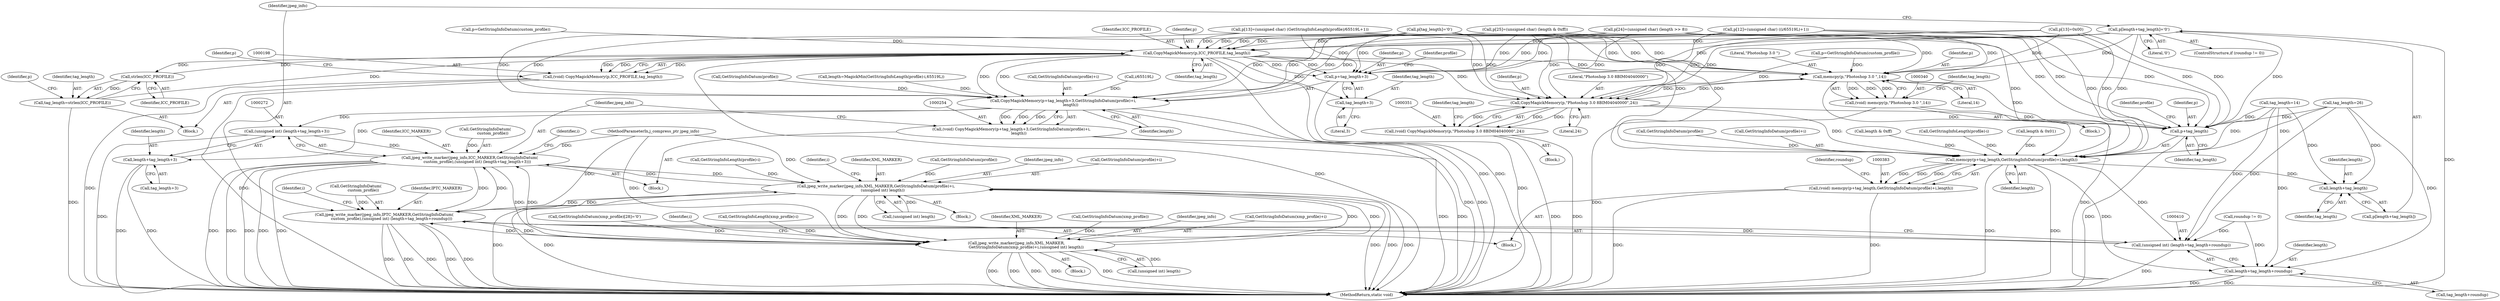 digraph "0_ImageMagick_9e187b73a8a1290bb0e1a1c878f8be1917aa8742@pointer" {
"1000397" [label="(Call,p[length+tag_length]='\0')"];
"1000199" [label="(Call,CopyMagickMemory(p,ICC_PROFILE,tag_length))"];
"1000191" [label="(Call,strlen(ICC_PROFILE))"];
"1000189" [label="(Call,tag_length=strlen(ICC_PROFILE))"];
"1000197" [label="(Call,(void) CopyMagickMemory(p,ICC_PROFILE,tag_length))"];
"1000255" [label="(Call,CopyMagickMemory(p+tag_length+3,GetStringInfoDatum(profile)+i,\n            length))"];
"1000253" [label="(Call,(void) CopyMagickMemory(p+tag_length+3,GetStringInfoDatum(profile)+i,\n            length))"];
"1000271" [label="(Call,(unsigned int) (length+tag_length+3))"];
"1000266" [label="(Call,jpeg_write_marker(jpeg_info,ICC_MARKER,GetStringInfoDatum(\n            custom_profile),(unsigned int) (length+tag_length+3)))"];
"1000171" [label="(Call,jpeg_write_marker(jpeg_info,XML_MARKER,GetStringInfoDatum(profile)+i,\n           (unsigned int) length))"];
"1000404" [label="(Call,jpeg_write_marker(jpeg_info,IPTC_MARKER,GetStringInfoDatum(\n            custom_profile),(unsigned int) (length+tag_length+roundup)))"];
"1000472" [label="(Call,jpeg_write_marker(jpeg_info,XML_MARKER,\n                GetStringInfoDatum(xmp_profile)+i,(unsigned int) length))"];
"1000273" [label="(Call,length+tag_length+3)"];
"1000256" [label="(Call,p+tag_length+3)"];
"1000258" [label="(Call,tag_length+3)"];
"1000341" [label="(Call,memcpy(p,\"Photoshop 3.0 \",14))"];
"1000339" [label="(Call,(void) memcpy(p,\"Photoshop 3.0 \",14))"];
"1000352" [label="(Call,CopyMagickMemory(p,\"Photoshop 3.0 8BIM\04\04\0\0\0\0\",24))"];
"1000350" [label="(Call,(void) CopyMagickMemory(p,\"Photoshop 3.0 8BIM\04\04\0\0\0\0\",24))"];
"1000384" [label="(Call,memcpy(p+tag_length,GetStringInfoDatum(profile)+i,length))"];
"1000382" [label="(Call,(void) memcpy(p+tag_length,GetStringInfoDatum(profile)+i,length))"];
"1000400" [label="(Call,length+tag_length)"];
"1000409" [label="(Call,(unsigned int) (length+tag_length+roundup))"];
"1000411" [label="(Call,length+tag_length+roundup)"];
"1000385" [label="(Call,p+tag_length)"];
"1000241" [label="(Call,p[13]=(unsigned char) (GetStringInfoLength(profile)/65519L+1))"];
"1000269" [label="(Call,GetStringInfoDatum(\n            custom_profile))"];
"1000355" [label="(Literal,24)"];
"1000200" [label="(Identifier,p)"];
"1000222" [label="(Call,length=MagickMin(GetStringInfoLength(profile)-i,65519L))"];
"1000256" [label="(Call,p+tag_length+3)"];
"1000266" [label="(Call,jpeg_write_marker(jpeg_info,ICC_MARKER,GetStringInfoDatum(\n            custom_profile),(unsigned int) (length+tag_length+3)))"];
"1000262" [label="(Call,GetStringInfoDatum(profile))"];
"1000344" [label="(Literal,14)"];
"1000404" [label="(Call,jpeg_write_marker(jpeg_info,IPTC_MARKER,GetStringInfoDatum(\n            custom_profile),(unsigned int) (length+tag_length+roundup)))"];
"1000171" [label="(Call,jpeg_write_marker(jpeg_info,XML_MARKER,GetStringInfoDatum(profile)+i,\n           (unsigned int) length))"];
"1000463" [label="(Block,)"];
"1000178" [label="(Call,(unsigned int) length)"];
"1000413" [label="(Call,tag_length+roundup)"];
"1000199" [label="(Call,CopyMagickMemory(p,ICC_PROFILE,tag_length))"];
"1000472" [label="(Call,jpeg_write_marker(jpeg_info,XML_MARKER,\n                GetStringInfoDatum(xmp_profile)+i,(unsigned int) length))"];
"1000259" [label="(Identifier,tag_length)"];
"1000356" [label="(Call,tag_length=26)"];
"1000257" [label="(Identifier,p)"];
"1000271" [label="(Call,(unsigned int) (length+tag_length+3))"];
"1000316" [label="(Call,GetStringInfoLength(profile)-i)"];
"1000343" [label="(Literal,\"Photoshop 3.0 \")"];
"1000377" [label="(Call,p[13]=0x00)"];
"1000219" [label="(Identifier,i)"];
"1000275" [label="(Call,tag_length+3)"];
"1000394" [label="(Call,roundup != 0)"];
"1000230" [label="(Call,p[12]=(unsigned char) ((i/65519L)+1))"];
"1000505" [label="(MethodReturn,static void)"];
"1000310" [label="(Identifier,i)"];
"1000403" [label="(Literal,'\0')"];
"1000393" [label="(ControlStructure,if (roundup != 0))"];
"1000474" [label="(Identifier,XML_MARKER)"];
"1000173" [label="(Identifier,XML_MARKER)"];
"1000325" [label="(Call,length & 0x01)"];
"1000398" [label="(Call,p[length+tag_length])"];
"1000205" [label="(Identifier,p)"];
"1000407" [label="(Call,GetStringInfoDatum(\n            custom_profile))"];
"1000479" [label="(Call,(unsigned int) length)"];
"1000203" [label="(Call,p[tag_length]='\0')"];
"1000352" [label="(Call,CopyMagickMemory(p,\"Photoshop 3.0 8BIM\04\04\0\0\0\0\",24))"];
"1000476" [label="(Call,GetStringInfoDatum(xmp_profile))"];
"1000190" [label="(Identifier,tag_length)"];
"1000261" [label="(Call,GetStringInfoDatum(profile)+i)"];
"1000406" [label="(Identifier,IPTC_MARKER)"];
"1000473" [label="(Identifier,jpeg_info)"];
"1000162" [label="(Block,)"];
"1000202" [label="(Identifier,tag_length)"];
"1000475" [label="(Call,GetStringInfoDatum(xmp_profile)+i)"];
"1000175" [label="(Call,GetStringInfoDatum(profile))"];
"1000172" [label="(Identifier,jpeg_info)"];
"1000268" [label="(Identifier,ICC_MARKER)"];
"1000191" [label="(Call,strlen(ICC_PROFILE))"];
"1000392" [label="(Identifier,length)"];
"1000389" [label="(Call,GetStringInfoDatum(profile))"];
"1000260" [label="(Literal,3)"];
"1000397" [label="(Call,p[length+tag_length]='\0')"];
"1000273" [label="(Call,length+tag_length+3)"];
"1000345" [label="(Call,tag_length=14)"];
"1000139" [label="(Call,p=GetStringInfoDatum(custom_profile))"];
"1000395" [label="(Identifier,roundup)"];
"1000174" [label="(Call,GetStringInfoDatum(profile)+i)"];
"1000192" [label="(Identifier,ICC_PROFILE)"];
"1000444" [label="(Call,GetStringInfoDatum(xmp_profile)[28]='\0')"];
"1000385" [label="(Call,p+tag_length)"];
"1000103" [label="(MethodParameterIn,j_compress_ptr jpeg_info)"];
"1000193" [label="(Call,p=GetStringInfoDatum(custom_profile))"];
"1000400" [label="(Call,length+tag_length)"];
"1000411" [label="(Call,length+tag_length+roundup)"];
"1000267" [label="(Identifier,jpeg_info)"];
"1000368" [label="(Call,p[25]=(unsigned char) (length & 0xff))"];
"1000339" [label="(Call,(void) memcpy(p,\"Photoshop 3.0 \",14))"];
"1000412" [label="(Identifier,length)"];
"1000265" [label="(Identifier,length)"];
"1000341" [label="(Call,memcpy(p,\"Photoshop 3.0 \",14))"];
"1000384" [label="(Call,memcpy(p+tag_length,GetStringInfoDatum(profile)+i,length))"];
"1000350" [label="(Call,(void) CopyMagickMemory(p,\"Photoshop 3.0 8BIM\04\04\0\0\0\0\",24))"];
"1000201" [label="(Identifier,ICC_PROFILE)"];
"1000382" [label="(Call,(void) memcpy(p+tag_length,GetStringInfoDatum(profile)+i,length))"];
"1000189" [label="(Call,tag_length=strlen(ICC_PROFILE))"];
"1000390" [label="(Identifier,profile)"];
"1000258" [label="(Call,tag_length+3)"];
"1000349" [label="(Block,)"];
"1000346" [label="(Identifier,tag_length)"];
"1000197" [label="(Call,(void) CopyMagickMemory(p,ICC_PROFILE,tag_length))"];
"1000401" [label="(Identifier,length)"];
"1000357" [label="(Identifier,tag_length)"];
"1000237" [label="(Call,i/65519L)"];
"1000263" [label="(Identifier,profile)"];
"1000388" [label="(Call,GetStringInfoDatum(profile)+i)"];
"1000194" [label="(Identifier,p)"];
"1000274" [label="(Identifier,length)"];
"1000166" [label="(Call,GetStringInfoLength(profile)-i)"];
"1000160" [label="(Identifier,i)"];
"1000187" [label="(Block,)"];
"1000387" [label="(Identifier,tag_length)"];
"1000386" [label="(Identifier,p)"];
"1000461" [label="(Identifier,i)"];
"1000221" [label="(Block,)"];
"1000354" [label="(Literal,\"Photoshop 3.0 8BIM\04\04\0\0\0\0\")"];
"1000338" [label="(Block,)"];
"1000342" [label="(Identifier,p)"];
"1000253" [label="(Call,(void) CopyMagickMemory(p+tag_length+3,GetStringInfoDatum(profile)+i,\n            length))"];
"1000374" [label="(Call,length & 0xff)"];
"1000312" [label="(Block,)"];
"1000467" [label="(Call,GetStringInfoLength(xmp_profile)-i)"];
"1000402" [label="(Identifier,tag_length)"];
"1000359" [label="(Call,p[24]=(unsigned char) (length >> 8))"];
"1000353" [label="(Identifier,p)"];
"1000409" [label="(Call,(unsigned int) (length+tag_length+roundup))"];
"1000405" [label="(Identifier,jpeg_info)"];
"1000255" [label="(Call,CopyMagickMemory(p+tag_length+3,GetStringInfoDatum(profile)+i,\n            length))"];
"1000397" -> "1000393"  [label="AST: "];
"1000397" -> "1000403"  [label="CFG: "];
"1000398" -> "1000397"  [label="AST: "];
"1000403" -> "1000397"  [label="AST: "];
"1000405" -> "1000397"  [label="CFG: "];
"1000397" -> "1000505"  [label="DDG: "];
"1000397" -> "1000199"  [label="DDG: "];
"1000397" -> "1000255"  [label="DDG: "];
"1000397" -> "1000256"  [label="DDG: "];
"1000397" -> "1000341"  [label="DDG: "];
"1000397" -> "1000352"  [label="DDG: "];
"1000397" -> "1000384"  [label="DDG: "];
"1000397" -> "1000385"  [label="DDG: "];
"1000199" -> "1000197"  [label="AST: "];
"1000199" -> "1000202"  [label="CFG: "];
"1000200" -> "1000199"  [label="AST: "];
"1000201" -> "1000199"  [label="AST: "];
"1000202" -> "1000199"  [label="AST: "];
"1000197" -> "1000199"  [label="CFG: "];
"1000199" -> "1000505"  [label="DDG: "];
"1000199" -> "1000505"  [label="DDG: "];
"1000199" -> "1000505"  [label="DDG: "];
"1000199" -> "1000191"  [label="DDG: "];
"1000199" -> "1000197"  [label="DDG: "];
"1000199" -> "1000197"  [label="DDG: "];
"1000199" -> "1000197"  [label="DDG: "];
"1000368" -> "1000199"  [label="DDG: "];
"1000193" -> "1000199"  [label="DDG: "];
"1000230" -> "1000199"  [label="DDG: "];
"1000241" -> "1000199"  [label="DDG: "];
"1000203" -> "1000199"  [label="DDG: "];
"1000359" -> "1000199"  [label="DDG: "];
"1000377" -> "1000199"  [label="DDG: "];
"1000191" -> "1000199"  [label="DDG: "];
"1000189" -> "1000199"  [label="DDG: "];
"1000199" -> "1000255"  [label="DDG: "];
"1000199" -> "1000255"  [label="DDG: "];
"1000199" -> "1000256"  [label="DDG: "];
"1000199" -> "1000256"  [label="DDG: "];
"1000199" -> "1000258"  [label="DDG: "];
"1000199" -> "1000341"  [label="DDG: "];
"1000199" -> "1000352"  [label="DDG: "];
"1000191" -> "1000189"  [label="AST: "];
"1000191" -> "1000192"  [label="CFG: "];
"1000192" -> "1000191"  [label="AST: "];
"1000189" -> "1000191"  [label="CFG: "];
"1000191" -> "1000189"  [label="DDG: "];
"1000189" -> "1000187"  [label="AST: "];
"1000190" -> "1000189"  [label="AST: "];
"1000194" -> "1000189"  [label="CFG: "];
"1000189" -> "1000505"  [label="DDG: "];
"1000197" -> "1000187"  [label="AST: "];
"1000198" -> "1000197"  [label="AST: "];
"1000205" -> "1000197"  [label="CFG: "];
"1000197" -> "1000505"  [label="DDG: "];
"1000197" -> "1000505"  [label="DDG: "];
"1000255" -> "1000253"  [label="AST: "];
"1000255" -> "1000265"  [label="CFG: "];
"1000256" -> "1000255"  [label="AST: "];
"1000261" -> "1000255"  [label="AST: "];
"1000265" -> "1000255"  [label="AST: "];
"1000253" -> "1000255"  [label="CFG: "];
"1000255" -> "1000505"  [label="DDG: "];
"1000255" -> "1000505"  [label="DDG: "];
"1000255" -> "1000253"  [label="DDG: "];
"1000255" -> "1000253"  [label="DDG: "];
"1000255" -> "1000253"  [label="DDG: "];
"1000368" -> "1000255"  [label="DDG: "];
"1000230" -> "1000255"  [label="DDG: "];
"1000359" -> "1000255"  [label="DDG: "];
"1000241" -> "1000255"  [label="DDG: "];
"1000203" -> "1000255"  [label="DDG: "];
"1000262" -> "1000255"  [label="DDG: "];
"1000237" -> "1000255"  [label="DDG: "];
"1000222" -> "1000255"  [label="DDG: "];
"1000255" -> "1000271"  [label="DDG: "];
"1000255" -> "1000273"  [label="DDG: "];
"1000253" -> "1000221"  [label="AST: "];
"1000254" -> "1000253"  [label="AST: "];
"1000267" -> "1000253"  [label="CFG: "];
"1000253" -> "1000505"  [label="DDG: "];
"1000253" -> "1000505"  [label="DDG: "];
"1000271" -> "1000266"  [label="AST: "];
"1000271" -> "1000273"  [label="CFG: "];
"1000272" -> "1000271"  [label="AST: "];
"1000273" -> "1000271"  [label="AST: "];
"1000266" -> "1000271"  [label="CFG: "];
"1000271" -> "1000505"  [label="DDG: "];
"1000271" -> "1000266"  [label="DDG: "];
"1000266" -> "1000221"  [label="AST: "];
"1000267" -> "1000266"  [label="AST: "];
"1000268" -> "1000266"  [label="AST: "];
"1000269" -> "1000266"  [label="AST: "];
"1000219" -> "1000266"  [label="CFG: "];
"1000266" -> "1000505"  [label="DDG: "];
"1000266" -> "1000505"  [label="DDG: "];
"1000266" -> "1000505"  [label="DDG: "];
"1000266" -> "1000505"  [label="DDG: "];
"1000266" -> "1000505"  [label="DDG: "];
"1000266" -> "1000171"  [label="DDG: "];
"1000171" -> "1000266"  [label="DDG: "];
"1000404" -> "1000266"  [label="DDG: "];
"1000472" -> "1000266"  [label="DDG: "];
"1000103" -> "1000266"  [label="DDG: "];
"1000269" -> "1000266"  [label="DDG: "];
"1000266" -> "1000404"  [label="DDG: "];
"1000266" -> "1000472"  [label="DDG: "];
"1000171" -> "1000162"  [label="AST: "];
"1000171" -> "1000178"  [label="CFG: "];
"1000172" -> "1000171"  [label="AST: "];
"1000173" -> "1000171"  [label="AST: "];
"1000174" -> "1000171"  [label="AST: "];
"1000178" -> "1000171"  [label="AST: "];
"1000160" -> "1000171"  [label="CFG: "];
"1000171" -> "1000505"  [label="DDG: "];
"1000171" -> "1000505"  [label="DDG: "];
"1000171" -> "1000505"  [label="DDG: "];
"1000171" -> "1000505"  [label="DDG: "];
"1000171" -> "1000505"  [label="DDG: "];
"1000404" -> "1000171"  [label="DDG: "];
"1000472" -> "1000171"  [label="DDG: "];
"1000472" -> "1000171"  [label="DDG: "];
"1000103" -> "1000171"  [label="DDG: "];
"1000175" -> "1000171"  [label="DDG: "];
"1000166" -> "1000171"  [label="DDG: "];
"1000178" -> "1000171"  [label="DDG: "];
"1000171" -> "1000404"  [label="DDG: "];
"1000171" -> "1000472"  [label="DDG: "];
"1000171" -> "1000472"  [label="DDG: "];
"1000404" -> "1000312"  [label="AST: "];
"1000404" -> "1000409"  [label="CFG: "];
"1000405" -> "1000404"  [label="AST: "];
"1000406" -> "1000404"  [label="AST: "];
"1000407" -> "1000404"  [label="AST: "];
"1000409" -> "1000404"  [label="AST: "];
"1000310" -> "1000404"  [label="CFG: "];
"1000404" -> "1000505"  [label="DDG: "];
"1000404" -> "1000505"  [label="DDG: "];
"1000404" -> "1000505"  [label="DDG: "];
"1000404" -> "1000505"  [label="DDG: "];
"1000404" -> "1000505"  [label="DDG: "];
"1000472" -> "1000404"  [label="DDG: "];
"1000103" -> "1000404"  [label="DDG: "];
"1000407" -> "1000404"  [label="DDG: "];
"1000409" -> "1000404"  [label="DDG: "];
"1000404" -> "1000472"  [label="DDG: "];
"1000472" -> "1000463"  [label="AST: "];
"1000472" -> "1000479"  [label="CFG: "];
"1000473" -> "1000472"  [label="AST: "];
"1000474" -> "1000472"  [label="AST: "];
"1000475" -> "1000472"  [label="AST: "];
"1000479" -> "1000472"  [label="AST: "];
"1000461" -> "1000472"  [label="CFG: "];
"1000472" -> "1000505"  [label="DDG: "];
"1000472" -> "1000505"  [label="DDG: "];
"1000472" -> "1000505"  [label="DDG: "];
"1000472" -> "1000505"  [label="DDG: "];
"1000472" -> "1000505"  [label="DDG: "];
"1000103" -> "1000472"  [label="DDG: "];
"1000444" -> "1000472"  [label="DDG: "];
"1000476" -> "1000472"  [label="DDG: "];
"1000467" -> "1000472"  [label="DDG: "];
"1000479" -> "1000472"  [label="DDG: "];
"1000273" -> "1000275"  [label="CFG: "];
"1000274" -> "1000273"  [label="AST: "];
"1000275" -> "1000273"  [label="AST: "];
"1000273" -> "1000505"  [label="DDG: "];
"1000273" -> "1000505"  [label="DDG: "];
"1000256" -> "1000258"  [label="CFG: "];
"1000257" -> "1000256"  [label="AST: "];
"1000258" -> "1000256"  [label="AST: "];
"1000263" -> "1000256"  [label="CFG: "];
"1000256" -> "1000505"  [label="DDG: "];
"1000368" -> "1000256"  [label="DDG: "];
"1000230" -> "1000256"  [label="DDG: "];
"1000359" -> "1000256"  [label="DDG: "];
"1000241" -> "1000256"  [label="DDG: "];
"1000203" -> "1000256"  [label="DDG: "];
"1000258" -> "1000260"  [label="CFG: "];
"1000259" -> "1000258"  [label="AST: "];
"1000260" -> "1000258"  [label="AST: "];
"1000341" -> "1000339"  [label="AST: "];
"1000341" -> "1000344"  [label="CFG: "];
"1000342" -> "1000341"  [label="AST: "];
"1000343" -> "1000341"  [label="AST: "];
"1000344" -> "1000341"  [label="AST: "];
"1000339" -> "1000341"  [label="CFG: "];
"1000341" -> "1000339"  [label="DDG: "];
"1000341" -> "1000339"  [label="DDG: "];
"1000341" -> "1000339"  [label="DDG: "];
"1000368" -> "1000341"  [label="DDG: "];
"1000139" -> "1000341"  [label="DDG: "];
"1000230" -> "1000341"  [label="DDG: "];
"1000241" -> "1000341"  [label="DDG: "];
"1000203" -> "1000341"  [label="DDG: "];
"1000359" -> "1000341"  [label="DDG: "];
"1000377" -> "1000341"  [label="DDG: "];
"1000352" -> "1000341"  [label="DDG: "];
"1000341" -> "1000352"  [label="DDG: "];
"1000341" -> "1000384"  [label="DDG: "];
"1000341" -> "1000385"  [label="DDG: "];
"1000339" -> "1000338"  [label="AST: "];
"1000340" -> "1000339"  [label="AST: "];
"1000346" -> "1000339"  [label="CFG: "];
"1000339" -> "1000505"  [label="DDG: "];
"1000339" -> "1000505"  [label="DDG: "];
"1000352" -> "1000350"  [label="AST: "];
"1000352" -> "1000355"  [label="CFG: "];
"1000353" -> "1000352"  [label="AST: "];
"1000354" -> "1000352"  [label="AST: "];
"1000355" -> "1000352"  [label="AST: "];
"1000350" -> "1000352"  [label="CFG: "];
"1000352" -> "1000350"  [label="DDG: "];
"1000352" -> "1000350"  [label="DDG: "];
"1000352" -> "1000350"  [label="DDG: "];
"1000368" -> "1000352"  [label="DDG: "];
"1000139" -> "1000352"  [label="DDG: "];
"1000230" -> "1000352"  [label="DDG: "];
"1000241" -> "1000352"  [label="DDG: "];
"1000203" -> "1000352"  [label="DDG: "];
"1000359" -> "1000352"  [label="DDG: "];
"1000377" -> "1000352"  [label="DDG: "];
"1000352" -> "1000384"  [label="DDG: "];
"1000352" -> "1000385"  [label="DDG: "];
"1000350" -> "1000349"  [label="AST: "];
"1000351" -> "1000350"  [label="AST: "];
"1000357" -> "1000350"  [label="CFG: "];
"1000350" -> "1000505"  [label="DDG: "];
"1000350" -> "1000505"  [label="DDG: "];
"1000384" -> "1000382"  [label="AST: "];
"1000384" -> "1000392"  [label="CFG: "];
"1000385" -> "1000384"  [label="AST: "];
"1000388" -> "1000384"  [label="AST: "];
"1000392" -> "1000384"  [label="AST: "];
"1000382" -> "1000384"  [label="CFG: "];
"1000384" -> "1000505"  [label="DDG: "];
"1000384" -> "1000505"  [label="DDG: "];
"1000384" -> "1000382"  [label="DDG: "];
"1000384" -> "1000382"  [label="DDG: "];
"1000384" -> "1000382"  [label="DDG: "];
"1000368" -> "1000384"  [label="DDG: "];
"1000203" -> "1000384"  [label="DDG: "];
"1000230" -> "1000384"  [label="DDG: "];
"1000359" -> "1000384"  [label="DDG: "];
"1000377" -> "1000384"  [label="DDG: "];
"1000356" -> "1000384"  [label="DDG: "];
"1000345" -> "1000384"  [label="DDG: "];
"1000389" -> "1000384"  [label="DDG: "];
"1000316" -> "1000384"  [label="DDG: "];
"1000325" -> "1000384"  [label="DDG: "];
"1000374" -> "1000384"  [label="DDG: "];
"1000384" -> "1000400"  [label="DDG: "];
"1000384" -> "1000409"  [label="DDG: "];
"1000384" -> "1000411"  [label="DDG: "];
"1000382" -> "1000312"  [label="AST: "];
"1000383" -> "1000382"  [label="AST: "];
"1000395" -> "1000382"  [label="CFG: "];
"1000382" -> "1000505"  [label="DDG: "];
"1000382" -> "1000505"  [label="DDG: "];
"1000400" -> "1000398"  [label="AST: "];
"1000400" -> "1000402"  [label="CFG: "];
"1000401" -> "1000400"  [label="AST: "];
"1000402" -> "1000400"  [label="AST: "];
"1000398" -> "1000400"  [label="CFG: "];
"1000356" -> "1000400"  [label="DDG: "];
"1000345" -> "1000400"  [label="DDG: "];
"1000409" -> "1000411"  [label="CFG: "];
"1000410" -> "1000409"  [label="AST: "];
"1000411" -> "1000409"  [label="AST: "];
"1000409" -> "1000505"  [label="DDG: "];
"1000356" -> "1000409"  [label="DDG: "];
"1000345" -> "1000409"  [label="DDG: "];
"1000394" -> "1000409"  [label="DDG: "];
"1000411" -> "1000413"  [label="CFG: "];
"1000412" -> "1000411"  [label="AST: "];
"1000413" -> "1000411"  [label="AST: "];
"1000411" -> "1000505"  [label="DDG: "];
"1000411" -> "1000505"  [label="DDG: "];
"1000356" -> "1000411"  [label="DDG: "];
"1000345" -> "1000411"  [label="DDG: "];
"1000394" -> "1000411"  [label="DDG: "];
"1000385" -> "1000387"  [label="CFG: "];
"1000386" -> "1000385"  [label="AST: "];
"1000387" -> "1000385"  [label="AST: "];
"1000390" -> "1000385"  [label="CFG: "];
"1000385" -> "1000505"  [label="DDG: "];
"1000368" -> "1000385"  [label="DDG: "];
"1000203" -> "1000385"  [label="DDG: "];
"1000230" -> "1000385"  [label="DDG: "];
"1000359" -> "1000385"  [label="DDG: "];
"1000377" -> "1000385"  [label="DDG: "];
"1000356" -> "1000385"  [label="DDG: "];
"1000345" -> "1000385"  [label="DDG: "];
}

